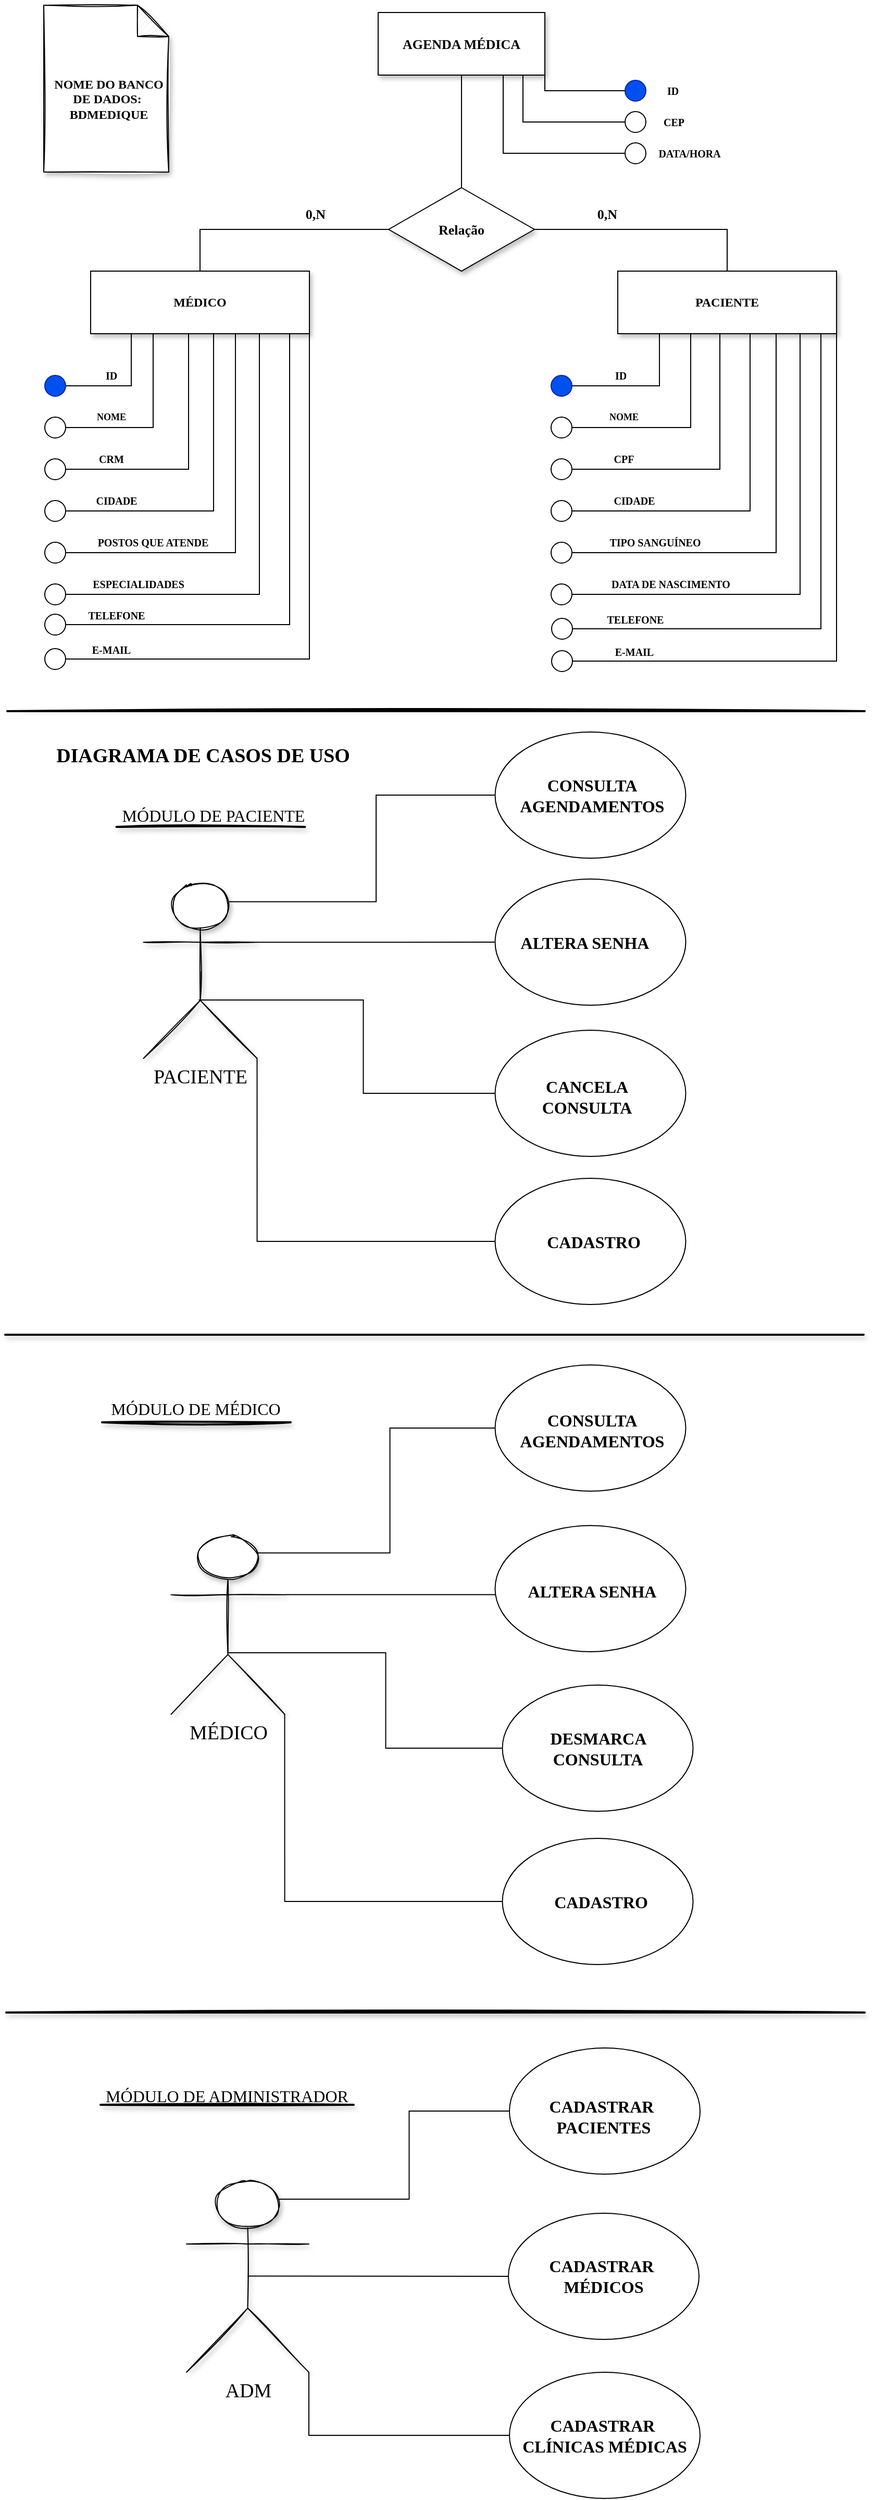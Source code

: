 <mxfile version="14.5.4" type="device"><diagram id="lkaol00K9jG9woolcdZg" name="DER_MER_TCC"><mxGraphModel dx="868" dy="482" grid="0" gridSize="10" guides="1" tooltips="1" connect="1" arrows="1" fold="1" page="0" pageScale="1" pageWidth="827" pageHeight="1169" background="#ffffff" math="0" shadow="0"><root><mxCell id="0"/><mxCell id="1" parent="0"/><mxCell id="GI-VwqFvcO8fEsnLdBqq-41" style="edgeStyle=orthogonalEdgeStyle;rounded=0;orthogonalLoop=1;jettySize=auto;html=1;exitX=0.25;exitY=1;exitDx=0;exitDy=0;entryX=1;entryY=0.5;entryDx=0;entryDy=0;fontFamily=Comic Sans MS;fontSize=10;endArrow=none;endFill=0;" parent="1" source="GI-VwqFvcO8fEsnLdBqq-1" target="GI-VwqFvcO8fEsnLdBqq-5" edge="1"><mxGeometry relative="1" as="geometry"><Array as="points"><mxPoint x="123" y="325"/><mxPoint x="123" y="375"/></Array></mxGeometry></mxCell><mxCell id="GI-VwqFvcO8fEsnLdBqq-42" style="edgeStyle=orthogonalEdgeStyle;rounded=0;orthogonalLoop=1;jettySize=auto;html=1;exitX=0.5;exitY=1;exitDx=0;exitDy=0;entryX=1;entryY=0.5;entryDx=0;entryDy=0;fontFamily=Comic Sans MS;fontSize=10;endArrow=none;endFill=0;" parent="1" source="GI-VwqFvcO8fEsnLdBqq-1" target="GI-VwqFvcO8fEsnLdBqq-12" edge="1"><mxGeometry relative="1" as="geometry"><Array as="points"><mxPoint x="144" y="325"/><mxPoint x="144" y="415"/></Array></mxGeometry></mxCell><mxCell id="GI-VwqFvcO8fEsnLdBqq-43" style="edgeStyle=orthogonalEdgeStyle;rounded=0;orthogonalLoop=1;jettySize=auto;html=1;exitX=0.75;exitY=1;exitDx=0;exitDy=0;entryX=1;entryY=0.5;entryDx=0;entryDy=0;fontFamily=Comic Sans MS;fontSize=10;endArrow=none;endFill=0;" parent="1" source="GI-VwqFvcO8fEsnLdBqq-1" target="GI-VwqFvcO8fEsnLdBqq-4" edge="1"><mxGeometry relative="1" as="geometry"><Array as="points"><mxPoint x="178" y="325"/><mxPoint x="178" y="455"/></Array></mxGeometry></mxCell><mxCell id="GI-VwqFvcO8fEsnLdBqq-44" style="edgeStyle=orthogonalEdgeStyle;rounded=0;orthogonalLoop=1;jettySize=auto;html=1;exitX=1;exitY=1;exitDx=0;exitDy=0;entryX=1;entryY=0.5;entryDx=0;entryDy=0;fontFamily=Comic Sans MS;fontSize=10;endArrow=none;endFill=0;" parent="1" source="GI-VwqFvcO8fEsnLdBqq-1" target="GI-VwqFvcO8fEsnLdBqq-6" edge="1"><mxGeometry relative="1" as="geometry"><Array as="points"><mxPoint x="202" y="325"/><mxPoint x="202" y="495"/></Array></mxGeometry></mxCell><mxCell id="GI-VwqFvcO8fEsnLdBqq-45" style="edgeStyle=orthogonalEdgeStyle;rounded=0;orthogonalLoop=1;jettySize=auto;html=1;exitX=1;exitY=0.75;exitDx=0;exitDy=0;entryX=1;entryY=0.5;entryDx=0;entryDy=0;fontFamily=Comic Sans MS;fontSize=10;endArrow=none;endFill=0;" parent="1" source="GI-VwqFvcO8fEsnLdBqq-1" target="GI-VwqFvcO8fEsnLdBqq-7" edge="1"><mxGeometry relative="1" as="geometry"><Array as="points"><mxPoint x="223" y="310"/><mxPoint x="223" y="535"/></Array></mxGeometry></mxCell><mxCell id="GI-VwqFvcO8fEsnLdBqq-46" style="edgeStyle=orthogonalEdgeStyle;rounded=0;orthogonalLoop=1;jettySize=auto;html=1;exitX=1;exitY=0.5;exitDx=0;exitDy=0;entryX=1;entryY=0.5;entryDx=0;entryDy=0;fontFamily=Comic Sans MS;fontSize=10;endArrow=none;endFill=0;" parent="1" source="GI-VwqFvcO8fEsnLdBqq-1" target="GI-VwqFvcO8fEsnLdBqq-13" edge="1"><mxGeometry relative="1" as="geometry"><Array as="points"><mxPoint x="246" y="295"/><mxPoint x="246" y="575"/></Array></mxGeometry></mxCell><mxCell id="PmVJATyrPsTC92Nk2U-7-21" style="edgeStyle=orthogonalEdgeStyle;rounded=0;orthogonalLoop=1;jettySize=auto;html=1;exitX=1;exitY=1;exitDx=0;exitDy=0;entryX=1;entryY=0.5;entryDx=0;entryDy=0;startArrow=none;startFill=0;endArrow=none;endFill=0;" edge="1" parent="1" source="GI-VwqFvcO8fEsnLdBqq-1" target="PmVJATyrPsTC92Nk2U-7-18"><mxGeometry relative="1" as="geometry"><Array as="points"><mxPoint x="275" y="325"/><mxPoint x="275" y="604"/></Array></mxGeometry></mxCell><mxCell id="PmVJATyrPsTC92Nk2U-7-22" style="edgeStyle=orthogonalEdgeStyle;rounded=0;orthogonalLoop=1;jettySize=auto;html=1;exitX=1;exitY=1;exitDx=0;exitDy=0;entryX=1;entryY=0.5;entryDx=0;entryDy=0;startArrow=none;startFill=0;endArrow=none;endFill=0;" edge="1" parent="1" source="GI-VwqFvcO8fEsnLdBqq-1" target="PmVJATyrPsTC92Nk2U-7-19"><mxGeometry relative="1" as="geometry"/></mxCell><mxCell id="GI-VwqFvcO8fEsnLdBqq-1" value="" style="rounded=0;whiteSpace=wrap;html=1;glass=0;shadow=1;sketch=0;" parent="1" vertex="1"><mxGeometry x="84" y="265" width="210" height="60" as="geometry"/></mxCell><mxCell id="GI-VwqFvcO8fEsnLdBqq-2" value="MÉDICO" style="text;html=1;strokeColor=none;fillColor=none;align=center;verticalAlign=middle;whiteSpace=wrap;rounded=0;fontStyle=1;fontFamily=Comic Sans MS;" parent="1" vertex="1"><mxGeometry x="159" y="285" width="60" height="20" as="geometry"/></mxCell><mxCell id="GI-VwqFvcO8fEsnLdBqq-4" value="" style="ellipse;whiteSpace=wrap;html=1;aspect=fixed;fontFamily=Comic Sans MS;" parent="1" vertex="1"><mxGeometry x="40" y="445" width="20" height="20" as="geometry"/></mxCell><mxCell id="GI-VwqFvcO8fEsnLdBqq-5" value="" style="ellipse;whiteSpace=wrap;html=1;aspect=fixed;fontFamily=Comic Sans MS;fillColor=#0050ef;strokeColor=#001DBC;fontColor=#ffffff;" parent="1" vertex="1"><mxGeometry x="40" y="365" width="20" height="20" as="geometry"/></mxCell><mxCell id="GI-VwqFvcO8fEsnLdBqq-6" value="" style="ellipse;whiteSpace=wrap;html=1;aspect=fixed;fontFamily=Comic Sans MS;" parent="1" vertex="1"><mxGeometry x="40" y="485" width="20" height="20" as="geometry"/></mxCell><mxCell id="GI-VwqFvcO8fEsnLdBqq-7" value="" style="ellipse;whiteSpace=wrap;html=1;aspect=fixed;fontFamily=Comic Sans MS;" parent="1" vertex="1"><mxGeometry x="40" y="525" width="20" height="20" as="geometry"/></mxCell><mxCell id="GI-VwqFvcO8fEsnLdBqq-8" value="" style="ellipse;whiteSpace=wrap;html=1;aspect=fixed;fontFamily=Comic Sans MS;" parent="1" vertex="1"><mxGeometry x="526" y="405" width="20" height="20" as="geometry"/></mxCell><mxCell id="GI-VwqFvcO8fEsnLdBqq-9" value="" style="ellipse;whiteSpace=wrap;html=1;aspect=fixed;fontFamily=Comic Sans MS;" parent="1" vertex="1"><mxGeometry x="526" y="445" width="20" height="20" as="geometry"/></mxCell><mxCell id="GI-VwqFvcO8fEsnLdBqq-10" value="" style="ellipse;whiteSpace=wrap;html=1;aspect=fixed;fontFamily=Comic Sans MS;" parent="1" vertex="1"><mxGeometry x="526" y="485" width="20" height="20" as="geometry"/></mxCell><mxCell id="GI-VwqFvcO8fEsnLdBqq-11" value="" style="ellipse;whiteSpace=wrap;html=1;aspect=fixed;fontFamily=Comic Sans MS;" parent="1" vertex="1"><mxGeometry x="526" y="525" width="20" height="20" as="geometry"/></mxCell><mxCell id="GI-VwqFvcO8fEsnLdBqq-12" value="" style="ellipse;whiteSpace=wrap;html=1;aspect=fixed;fontFamily=Comic Sans MS;" parent="1" vertex="1"><mxGeometry x="40" y="405" width="20" height="20" as="geometry"/></mxCell><mxCell id="GI-VwqFvcO8fEsnLdBqq-13" value="" style="ellipse;whiteSpace=wrap;html=1;aspect=fixed;fontFamily=Comic Sans MS;" parent="1" vertex="1"><mxGeometry x="40" y="565" width="20" height="20" as="geometry"/></mxCell><mxCell id="GI-VwqFvcO8fEsnLdBqq-14" value="" style="ellipse;whiteSpace=wrap;html=1;aspect=fixed;fontFamily=Comic Sans MS;fillColor=#0050ef;strokeColor=#001DBC;fontColor=#ffffff;" parent="1" vertex="1"><mxGeometry x="526" y="365" width="20" height="20" as="geometry"/></mxCell><mxCell id="GI-VwqFvcO8fEsnLdBqq-16" value="ID" style="text;html=1;strokeColor=none;fillColor=none;align=center;verticalAlign=middle;whiteSpace=wrap;rounded=0;fontFamily=Comic Sans MS;fontStyle=1;fontSize=10;" parent="1" vertex="1"><mxGeometry x="84" y="355" width="40" height="20" as="geometry"/></mxCell><mxCell id="GI-VwqFvcO8fEsnLdBqq-17" value="NOME" style="text;html=1;strokeColor=none;fillColor=none;align=center;verticalAlign=middle;whiteSpace=wrap;rounded=0;fontFamily=Comic Sans MS;fontStyle=1;fontSize=9;" parent="1" vertex="1"><mxGeometry x="84" y="395" width="40" height="20" as="geometry"/></mxCell><mxCell id="GI-VwqFvcO8fEsnLdBqq-35" style="edgeStyle=orthogonalEdgeStyle;rounded=0;orthogonalLoop=1;jettySize=auto;html=1;exitX=0.25;exitY=1;exitDx=0;exitDy=0;entryX=1;entryY=0.5;entryDx=0;entryDy=0;fontFamily=Comic Sans MS;fontSize=10;endArrow=none;endFill=0;" parent="1" source="GI-VwqFvcO8fEsnLdBqq-19" target="GI-VwqFvcO8fEsnLdBqq-14" edge="1"><mxGeometry relative="1" as="geometry"><Array as="points"><mxPoint x="630" y="325"/><mxPoint x="630" y="375"/></Array></mxGeometry></mxCell><mxCell id="GI-VwqFvcO8fEsnLdBqq-36" style="edgeStyle=orthogonalEdgeStyle;rounded=0;orthogonalLoop=1;jettySize=auto;html=1;exitX=0.5;exitY=1;exitDx=0;exitDy=0;entryX=1;entryY=0.5;entryDx=0;entryDy=0;fontFamily=Comic Sans MS;fontSize=10;endArrow=none;endFill=0;" parent="1" source="GI-VwqFvcO8fEsnLdBqq-19" target="GI-VwqFvcO8fEsnLdBqq-8" edge="1"><mxGeometry relative="1" as="geometry"><Array as="points"><mxPoint x="660" y="325"/><mxPoint x="660" y="415"/></Array></mxGeometry></mxCell><mxCell id="GI-VwqFvcO8fEsnLdBqq-37" style="edgeStyle=orthogonalEdgeStyle;rounded=0;orthogonalLoop=1;jettySize=auto;html=1;exitX=0.75;exitY=1;exitDx=0;exitDy=0;entryX=1;entryY=0.5;entryDx=0;entryDy=0;fontFamily=Comic Sans MS;fontSize=10;endArrow=none;endFill=0;" parent="1" source="GI-VwqFvcO8fEsnLdBqq-19" target="GI-VwqFvcO8fEsnLdBqq-9" edge="1"><mxGeometry relative="1" as="geometry"><Array as="points"><mxPoint x="688" y="325"/><mxPoint x="688" y="455"/></Array></mxGeometry></mxCell><mxCell id="GI-VwqFvcO8fEsnLdBqq-38" style="edgeStyle=orthogonalEdgeStyle;rounded=0;orthogonalLoop=1;jettySize=auto;html=1;exitX=1;exitY=1;exitDx=0;exitDy=0;entryX=1;entryY=0.5;entryDx=0;entryDy=0;fontFamily=Comic Sans MS;fontSize=10;endArrow=none;endFill=0;" parent="1" source="GI-VwqFvcO8fEsnLdBqq-19" target="GI-VwqFvcO8fEsnLdBqq-10" edge="1"><mxGeometry relative="1" as="geometry"><Array as="points"><mxPoint x="717" y="325"/><mxPoint x="717" y="495"/></Array></mxGeometry></mxCell><mxCell id="GI-VwqFvcO8fEsnLdBqq-39" style="edgeStyle=orthogonalEdgeStyle;rounded=0;orthogonalLoop=1;jettySize=auto;html=1;exitX=1;exitY=0.75;exitDx=0;exitDy=0;entryX=1;entryY=0.5;entryDx=0;entryDy=0;fontFamily=Comic Sans MS;fontSize=10;endArrow=none;endFill=0;" parent="1" source="GI-VwqFvcO8fEsnLdBqq-19" target="GI-VwqFvcO8fEsnLdBqq-11" edge="1"><mxGeometry relative="1" as="geometry"><Array as="points"><mxPoint x="742" y="310"/><mxPoint x="742" y="535"/></Array></mxGeometry></mxCell><mxCell id="GI-VwqFvcO8fEsnLdBqq-40" style="edgeStyle=orthogonalEdgeStyle;rounded=0;orthogonalLoop=1;jettySize=auto;html=1;exitX=1;exitY=0.25;exitDx=0;exitDy=0;entryX=1;entryY=0.5;entryDx=0;entryDy=0;fontFamily=Comic Sans MS;fontSize=10;endArrow=none;endFill=0;" parent="1" source="GI-VwqFvcO8fEsnLdBqq-19" target="GI-VwqFvcO8fEsnLdBqq-33" edge="1"><mxGeometry relative="1" as="geometry"><Array as="points"><mxPoint x="800" y="315"/><mxPoint x="765" y="315"/><mxPoint x="765" y="575"/></Array></mxGeometry></mxCell><mxCell id="PmVJATyrPsTC92Nk2U-7-35" style="edgeStyle=orthogonalEdgeStyle;rounded=0;orthogonalLoop=1;jettySize=auto;html=1;exitX=1;exitY=1;exitDx=0;exitDy=0;entryX=1;entryY=0.5;entryDx=0;entryDy=0;startArrow=none;startFill=0;endArrow=none;endFill=0;" edge="1" parent="1" source="GI-VwqFvcO8fEsnLdBqq-19" target="PmVJATyrPsTC92Nk2U-7-33"><mxGeometry relative="1" as="geometry"><Array as="points"><mxPoint x="785" y="325"/><mxPoint x="785" y="608"/></Array></mxGeometry></mxCell><mxCell id="PmVJATyrPsTC92Nk2U-7-36" style="edgeStyle=orthogonalEdgeStyle;rounded=0;orthogonalLoop=1;jettySize=auto;html=1;exitX=1;exitY=0.75;exitDx=0;exitDy=0;entryX=1;entryY=0.5;entryDx=0;entryDy=0;startArrow=none;startFill=0;endArrow=none;endFill=0;" edge="1" parent="1" source="GI-VwqFvcO8fEsnLdBqq-19" target="PmVJATyrPsTC92Nk2U-7-34"><mxGeometry relative="1" as="geometry"><Array as="points"><mxPoint x="800" y="639"/></Array></mxGeometry></mxCell><mxCell id="GI-VwqFvcO8fEsnLdBqq-19" value="" style="rounded=0;whiteSpace=wrap;html=1;shadow=1;" parent="1" vertex="1"><mxGeometry x="590" y="265" width="210" height="60" as="geometry"/></mxCell><mxCell id="GI-VwqFvcO8fEsnLdBqq-20" value="PACIENTE" style="text;html=1;strokeColor=none;fillColor=none;align=center;verticalAlign=middle;whiteSpace=wrap;rounded=0;fontStyle=1;fontFamily=Comic Sans MS;" parent="1" vertex="1"><mxGeometry x="665" y="285" width="60" height="20" as="geometry"/></mxCell><mxCell id="GI-VwqFvcO8fEsnLdBqq-21" value="CRM" style="text;html=1;strokeColor=none;fillColor=none;align=center;verticalAlign=middle;whiteSpace=wrap;rounded=0;fontFamily=Comic Sans MS;fontSize=10;fontStyle=1" parent="1" vertex="1"><mxGeometry x="89" y="435" width="30" height="20" as="geometry"/></mxCell><mxCell id="GI-VwqFvcO8fEsnLdBqq-23" value="CIDADE" style="text;html=1;strokeColor=none;fillColor=none;align=center;verticalAlign=middle;whiteSpace=wrap;rounded=0;fontFamily=Comic Sans MS;fontSize=10;fontStyle=1" parent="1" vertex="1"><mxGeometry x="89" y="475" width="40" height="20" as="geometry"/></mxCell><mxCell id="GI-VwqFvcO8fEsnLdBqq-24" value="POSTOS QUE ATENDE" style="text;html=1;strokeColor=none;fillColor=none;align=center;verticalAlign=middle;whiteSpace=wrap;rounded=0;fontFamily=Comic Sans MS;fontSize=10;fontStyle=1" parent="1" vertex="1"><mxGeometry x="84" y="515" width="120" height="20" as="geometry"/></mxCell><mxCell id="GI-VwqFvcO8fEsnLdBqq-26" value="ESPECIALIDADES" style="text;html=1;strokeColor=none;fillColor=none;align=center;verticalAlign=middle;whiteSpace=wrap;rounded=0;fontFamily=Comic Sans MS;fontSize=10;fontStyle=1" parent="1" vertex="1"><mxGeometry x="110" y="555" width="40" height="20" as="geometry"/></mxCell><mxCell id="GI-VwqFvcO8fEsnLdBqq-28" value="ID" style="text;html=1;strokeColor=none;fillColor=none;align=center;verticalAlign=middle;whiteSpace=wrap;rounded=0;fontFamily=Comic Sans MS;fontSize=10;fontStyle=1" parent="1" vertex="1"><mxGeometry x="576" y="360" width="34" height="10" as="geometry"/></mxCell><mxCell id="GI-VwqFvcO8fEsnLdBqq-29" value="NOME" style="text;html=1;strokeColor=none;fillColor=none;align=center;verticalAlign=middle;whiteSpace=wrap;rounded=0;fontFamily=Comic Sans MS;fontStyle=1;fontSize=9;" parent="1" vertex="1"><mxGeometry x="576" y="395" width="40" height="20" as="geometry"/></mxCell><mxCell id="GI-VwqFvcO8fEsnLdBqq-30" value="CPF" style="text;html=1;strokeColor=none;fillColor=none;align=center;verticalAlign=middle;whiteSpace=wrap;rounded=0;fontFamily=Comic Sans MS;fontSize=10;fontStyle=1" parent="1" vertex="1"><mxGeometry x="576" y="435" width="40" height="20" as="geometry"/></mxCell><mxCell id="GI-VwqFvcO8fEsnLdBqq-31" value="CIDADE" style="text;html=1;strokeColor=none;fillColor=none;align=center;verticalAlign=middle;whiteSpace=wrap;rounded=0;fontFamily=Comic Sans MS;fontSize=10;fontStyle=1" parent="1" vertex="1"><mxGeometry x="586" y="475" width="40" height="20" as="geometry"/></mxCell><mxCell id="GI-VwqFvcO8fEsnLdBqq-32" value="TIPO SANGUÍNEO" style="text;html=1;strokeColor=none;fillColor=none;align=center;verticalAlign=middle;whiteSpace=wrap;rounded=0;fontFamily=Comic Sans MS;fontSize=10;fontStyle=1" parent="1" vertex="1"><mxGeometry x="576" y="515" width="100" height="20" as="geometry"/></mxCell><mxCell id="GI-VwqFvcO8fEsnLdBqq-33" value="" style="ellipse;whiteSpace=wrap;html=1;aspect=fixed;fontFamily=Comic Sans MS;" parent="1" vertex="1"><mxGeometry x="526" y="565" width="20" height="20" as="geometry"/></mxCell><mxCell id="GI-VwqFvcO8fEsnLdBqq-34" value="DATA DE NASCIMENTO" style="text;html=1;strokeColor=none;fillColor=none;align=center;verticalAlign=middle;whiteSpace=wrap;rounded=0;fontFamily=Comic Sans MS;fontSize=10;fontStyle=1" parent="1" vertex="1"><mxGeometry x="576" y="555" width="130" height="20" as="geometry"/></mxCell><mxCell id="GI-VwqFvcO8fEsnLdBqq-49" style="edgeStyle=orthogonalEdgeStyle;rounded=0;orthogonalLoop=1;jettySize=auto;html=1;exitX=1;exitY=0.5;exitDx=0;exitDy=0;entryX=0.5;entryY=0;entryDx=0;entryDy=0;fontFamily=Comic Sans MS;fontSize=10;endArrow=none;endFill=0;" parent="1" source="GI-VwqFvcO8fEsnLdBqq-48" target="GI-VwqFvcO8fEsnLdBqq-19" edge="1"><mxGeometry relative="1" as="geometry"/></mxCell><mxCell id="PmVJATyrPsTC92Nk2U-7-2" style="edgeStyle=orthogonalEdgeStyle;rounded=0;orthogonalLoop=1;jettySize=auto;html=1;exitX=0;exitY=0.5;exitDx=0;exitDy=0;entryX=0.5;entryY=0;entryDx=0;entryDy=0;startArrow=none;startFill=0;endArrow=none;endFill=0;" edge="1" parent="1" source="GI-VwqFvcO8fEsnLdBqq-48" target="GI-VwqFvcO8fEsnLdBqq-1"><mxGeometry relative="1" as="geometry"/></mxCell><mxCell id="GI-VwqFvcO8fEsnLdBqq-48" value="" style="rhombus;whiteSpace=wrap;html=1;fontFamily=Comic Sans MS;fontSize=10;shadow=1;" parent="1" vertex="1"><mxGeometry x="370" y="185" width="140" height="80" as="geometry"/></mxCell><mxCell id="GI-VwqFvcO8fEsnLdBqq-56" value="Relação" style="text;html=1;strokeColor=none;fillColor=none;align=center;verticalAlign=middle;whiteSpace=wrap;rounded=0;fontFamily=Comic Sans MS;fontSize=13;fontStyle=1" parent="1" vertex="1"><mxGeometry x="420" y="215" width="40" height="20" as="geometry"/></mxCell><mxCell id="GI-VwqFvcO8fEsnLdBqq-58" value="0,N" style="text;html=1;strokeColor=none;fillColor=none;align=center;verticalAlign=middle;whiteSpace=wrap;rounded=0;fontFamily=Comic Sans MS;fontSize=13;fontStyle=1" parent="1" vertex="1"><mxGeometry x="560" y="200" width="40" height="20" as="geometry"/></mxCell><mxCell id="GI-VwqFvcO8fEsnLdBqq-59" value="0,N" style="text;html=1;strokeColor=none;fillColor=none;align=center;verticalAlign=middle;whiteSpace=wrap;rounded=0;fontFamily=Comic Sans MS;fontSize=13;fontStyle=1" parent="1" vertex="1"><mxGeometry x="280" y="200" width="40" height="20" as="geometry"/></mxCell><mxCell id="GI-VwqFvcO8fEsnLdBqq-64" style="edgeStyle=orthogonalEdgeStyle;rounded=0;orthogonalLoop=1;jettySize=auto;html=1;exitX=0.5;exitY=1;exitDx=0;exitDy=0;entryX=0.5;entryY=0;entryDx=0;entryDy=0;fontFamily=Comic Sans MS;fontSize=13;endArrow=none;endFill=0;" parent="1" source="GI-VwqFvcO8fEsnLdBqq-61" target="GI-VwqFvcO8fEsnLdBqq-48" edge="1"><mxGeometry relative="1" as="geometry"/></mxCell><mxCell id="PmVJATyrPsTC92Nk2U-7-27" style="edgeStyle=orthogonalEdgeStyle;rounded=0;orthogonalLoop=1;jettySize=auto;html=1;exitX=1;exitY=0.75;exitDx=0;exitDy=0;entryX=0;entryY=0.5;entryDx=0;entryDy=0;startArrow=none;startFill=0;endArrow=none;endFill=0;" edge="1" parent="1" source="GI-VwqFvcO8fEsnLdBqq-61" target="PmVJATyrPsTC92Nk2U-7-3"><mxGeometry relative="1" as="geometry"><Array as="points"><mxPoint x="520" y="92"/></Array></mxGeometry></mxCell><mxCell id="PmVJATyrPsTC92Nk2U-7-28" style="edgeStyle=orthogonalEdgeStyle;rounded=0;orthogonalLoop=1;jettySize=auto;html=1;exitX=1;exitY=1;exitDx=0;exitDy=0;entryX=0;entryY=0.5;entryDx=0;entryDy=0;startArrow=none;startFill=0;endArrow=none;endFill=0;" edge="1" parent="1" source="GI-VwqFvcO8fEsnLdBqq-61" target="PmVJATyrPsTC92Nk2U-7-4"><mxGeometry relative="1" as="geometry"><Array as="points"><mxPoint x="499" y="77"/><mxPoint x="499" y="122"/></Array></mxGeometry></mxCell><mxCell id="PmVJATyrPsTC92Nk2U-7-29" style="edgeStyle=orthogonalEdgeStyle;rounded=0;orthogonalLoop=1;jettySize=auto;html=1;exitX=0.75;exitY=1;exitDx=0;exitDy=0;entryX=0;entryY=0.5;entryDx=0;entryDy=0;startArrow=none;startFill=0;endArrow=none;endFill=0;" edge="1" parent="1" source="GI-VwqFvcO8fEsnLdBqq-61" target="PmVJATyrPsTC92Nk2U-7-25"><mxGeometry relative="1" as="geometry"/></mxCell><mxCell id="GI-VwqFvcO8fEsnLdBqq-61" value="" style="rounded=0;whiteSpace=wrap;html=1;fontFamily=Comic Sans MS;fontSize=13;shadow=1;" parent="1" vertex="1"><mxGeometry x="360" y="17" width="160" height="60" as="geometry"/></mxCell><mxCell id="GI-VwqFvcO8fEsnLdBqq-62" value="AGENDA MÉDICA" style="text;html=1;strokeColor=none;fillColor=none;align=center;verticalAlign=middle;whiteSpace=wrap;rounded=0;fontFamily=Comic Sans MS;fontSize=13;fontStyle=1" parent="1" vertex="1"><mxGeometry x="375" y="37" width="130" height="20" as="geometry"/></mxCell><mxCell id="GI-VwqFvcO8fEsnLdBqq-67" value="" style="shape=note;whiteSpace=wrap;html=1;backgroundOutline=1;darkOpacity=0.05;fontFamily=Comic Sans MS;fontSize=13;shadow=1;sketch=1;" parent="1" vertex="1"><mxGeometry x="39" y="10" width="120" height="160" as="geometry"/></mxCell><mxCell id="GI-VwqFvcO8fEsnLdBqq-69" value="NOME DO BANCO DE DADOS:&amp;nbsp; BDMEDIQUE" style="text;html=1;strokeColor=none;fillColor=none;align=center;verticalAlign=middle;whiteSpace=wrap;rounded=0;fontFamily=Comic Sans MS;fontSize=12;fontStyle=1" parent="1" vertex="1"><mxGeometry x="44" y="90" width="115" height="20" as="geometry"/></mxCell><mxCell id="gWM2NBzwAf4EICVmjngJ-1" value="" style="line;strokeWidth=2;html=1;sketch=1;" parent="1" vertex="1"><mxGeometry x="4" y="682" width="823" height="10" as="geometry"/></mxCell><mxCell id="gWM2NBzwAf4EICVmjngJ-2" value="DIAGRAMA DE CASOS DE USO" style="text;html=1;strokeColor=none;fillColor=none;align=center;verticalAlign=middle;whiteSpace=wrap;rounded=0;sketch=1;fontStyle=1;fontSize=19;fontFamily=Georgia;" parent="1" vertex="1"><mxGeometry x="30.5" y="720" width="322" height="20" as="geometry"/></mxCell><mxCell id="PmVJATyrPsTC92Nk2U-7-58" style="edgeStyle=orthogonalEdgeStyle;rounded=0;orthogonalLoop=1;jettySize=auto;html=1;exitX=0.75;exitY=0.1;exitDx=0;exitDy=0;exitPerimeter=0;entryX=0;entryY=0.5;entryDx=0;entryDy=0;startArrow=none;startFill=0;endArrow=none;endFill=0;" edge="1" parent="1" source="gWM2NBzwAf4EICVmjngJ-3" target="PmVJATyrPsTC92Nk2U-7-56"><mxGeometry relative="1" as="geometry"/></mxCell><mxCell id="PmVJATyrPsTC92Nk2U-7-61" style="edgeStyle=orthogonalEdgeStyle;rounded=0;orthogonalLoop=1;jettySize=auto;html=1;exitX=1;exitY=0.333;exitDx=0;exitDy=0;exitPerimeter=0;entryX=0;entryY=0.5;entryDx=0;entryDy=0;startArrow=none;startFill=0;endArrow=none;endFill=0;" edge="1" parent="1" source="gWM2NBzwAf4EICVmjngJ-3" target="PmVJATyrPsTC92Nk2U-7-59"><mxGeometry relative="1" as="geometry"/></mxCell><mxCell id="PmVJATyrPsTC92Nk2U-7-66" style="edgeStyle=orthogonalEdgeStyle;rounded=0;orthogonalLoop=1;jettySize=auto;html=1;exitX=0.5;exitY=0.5;exitDx=0;exitDy=0;exitPerimeter=0;entryX=0;entryY=0.5;entryDx=0;entryDy=0;startArrow=none;startFill=0;endArrow=none;endFill=0;" edge="1" parent="1" source="gWM2NBzwAf4EICVmjngJ-3" target="PmVJATyrPsTC92Nk2U-7-62"><mxGeometry relative="1" as="geometry"><Array as="points"><mxPoint x="187.75" y="964"/><mxPoint x="345.75" y="964"/><mxPoint x="345.75" y="1091"/></Array></mxGeometry></mxCell><mxCell id="PmVJATyrPsTC92Nk2U-7-70" style="edgeStyle=orthogonalEdgeStyle;rounded=0;orthogonalLoop=1;jettySize=auto;html=1;exitX=1;exitY=1;exitDx=0;exitDy=0;exitPerimeter=0;entryX=0;entryY=0.5;entryDx=0;entryDy=0;startArrow=none;startFill=0;endArrow=none;endFill=0;" edge="1" parent="1" source="gWM2NBzwAf4EICVmjngJ-3" target="PmVJATyrPsTC92Nk2U-7-68"><mxGeometry relative="1" as="geometry"/></mxCell><mxCell id="gWM2NBzwAf4EICVmjngJ-3" value="PACIENTE" style="shape=umlActor;verticalLabelPosition=bottom;verticalAlign=top;html=1;sketch=1;fontFamily=Georgia;fontSize=19;shadow=1;" parent="1" vertex="1"><mxGeometry x="134.75" y="853" width="109" height="167" as="geometry"/></mxCell><mxCell id="gWM2NBzwAf4EICVmjngJ-5" value="MÓDULO DE PACIENTE" style="text;html=1;strokeColor=none;fillColor=none;align=center;verticalAlign=middle;whiteSpace=wrap;rounded=0;shadow=1;sketch=1;fontFamily=Georgia;fontSize=16;" parent="1" vertex="1"><mxGeometry x="90.75" y="777" width="222" height="20" as="geometry"/></mxCell><mxCell id="gWM2NBzwAf4EICVmjngJ-6" value="" style="line;strokeWidth=2;html=1;shadow=1;sketch=1;fontFamily=Georgia;fontSize=16;" parent="1" vertex="1"><mxGeometry x="108.75" y="793" width="181" height="10" as="geometry"/></mxCell><mxCell id="PmVJATyrPsTC92Nk2U-7-50" style="edgeStyle=orthogonalEdgeStyle;rounded=0;orthogonalLoop=1;jettySize=auto;html=1;exitX=0.5;exitY=0.5;exitDx=0;exitDy=0;exitPerimeter=0;entryX=0;entryY=0.5;entryDx=0;entryDy=0;startArrow=none;startFill=0;endArrow=none;endFill=0;" edge="1" parent="1" source="gWM2NBzwAf4EICVmjngJ-14" target="PmVJATyrPsTC92Nk2U-7-44"><mxGeometry relative="1" as="geometry"><Array as="points"><mxPoint x="216.25" y="1590"/><mxPoint x="367.25" y="1590"/><mxPoint x="367.25" y="1682"/></Array></mxGeometry></mxCell><mxCell id="PmVJATyrPsTC92Nk2U-7-51" style="edgeStyle=orthogonalEdgeStyle;rounded=0;orthogonalLoop=1;jettySize=auto;html=1;exitX=1;exitY=0.333;exitDx=0;exitDy=0;exitPerimeter=0;startArrow=none;startFill=0;endArrow=none;endFill=0;" edge="1" parent="1" source="gWM2NBzwAf4EICVmjngJ-14" target="PmVJATyrPsTC92Nk2U-7-42"><mxGeometry relative="1" as="geometry"><Array as="points"><mxPoint x="398.25" y="1534"/><mxPoint x="398.25" y="1534"/></Array></mxGeometry></mxCell><mxCell id="PmVJATyrPsTC92Nk2U-7-53" style="edgeStyle=orthogonalEdgeStyle;rounded=0;orthogonalLoop=1;jettySize=auto;html=1;exitX=1;exitY=1;exitDx=0;exitDy=0;exitPerimeter=0;entryX=0;entryY=0.5;entryDx=0;entryDy=0;startArrow=none;startFill=0;endArrow=none;endFill=0;" edge="1" parent="1" source="gWM2NBzwAf4EICVmjngJ-14" target="PmVJATyrPsTC92Nk2U-7-52"><mxGeometry relative="1" as="geometry"/></mxCell><mxCell id="PmVJATyrPsTC92Nk2U-7-71" style="edgeStyle=orthogonalEdgeStyle;rounded=0;orthogonalLoop=1;jettySize=auto;html=1;exitX=0.75;exitY=0.1;exitDx=0;exitDy=0;exitPerimeter=0;entryX=0;entryY=0.5;entryDx=0;entryDy=0;startArrow=none;startFill=0;endArrow=none;endFill=0;" edge="1" parent="1" source="gWM2NBzwAf4EICVmjngJ-14" target="PmVJATyrPsTC92Nk2U-7-39"><mxGeometry relative="1" as="geometry"/></mxCell><mxCell id="gWM2NBzwAf4EICVmjngJ-14" value="MÉDICO" style="shape=umlActor;verticalLabelPosition=bottom;verticalAlign=top;html=1;sketch=1;fontFamily=Georgia;fontSize=19;shadow=1;" parent="1" vertex="1"><mxGeometry x="161.25" y="1477" width="109" height="172" as="geometry"/></mxCell><mxCell id="gWM2NBzwAf4EICVmjngJ-16" value="MÓDULO DE MÉDICO" style="text;html=1;strokeColor=none;fillColor=none;align=center;verticalAlign=middle;whiteSpace=wrap;rounded=0;shadow=1;sketch=1;fontFamily=Georgia;fontSize=16;" parent="1" vertex="1"><mxGeometry x="74" y="1346" width="222" height="20" as="geometry"/></mxCell><mxCell id="gWM2NBzwAf4EICVmjngJ-17" value="" style="line;strokeWidth=2;html=1;shadow=1;sketch=1;fontFamily=Georgia;fontSize=16;" parent="1" vertex="1"><mxGeometry x="95" y="1364" width="181" height="10" as="geometry"/></mxCell><mxCell id="PmVJATyrPsTC92Nk2U-7-13" style="edgeStyle=orthogonalEdgeStyle;rounded=0;orthogonalLoop=1;jettySize=auto;html=1;exitX=0.5;exitY=0.5;exitDx=0;exitDy=0;exitPerimeter=0;entryX=0;entryY=0.5;entryDx=0;entryDy=0;startArrow=none;startFill=0;endArrow=none;endFill=0;" edge="1" parent="1" source="gWM2NBzwAf4EICVmjngJ-32" target="PmVJATyrPsTC92Nk2U-7-11"><mxGeometry relative="1" as="geometry"><Array as="points"><mxPoint x="242" y="2188"/></Array></mxGeometry></mxCell><mxCell id="PmVJATyrPsTC92Nk2U-7-73" style="edgeStyle=orthogonalEdgeStyle;rounded=0;orthogonalLoop=1;jettySize=auto;html=1;exitX=0.75;exitY=0.1;exitDx=0;exitDy=0;exitPerimeter=0;entryX=0;entryY=0.5;entryDx=0;entryDy=0;startArrow=none;startFill=0;endArrow=none;endFill=0;" edge="1" parent="1" source="gWM2NBzwAf4EICVmjngJ-32" target="PmVJATyrPsTC92Nk2U-7-7"><mxGeometry relative="1" as="geometry"/></mxCell><mxCell id="PmVJATyrPsTC92Nk2U-7-74" style="edgeStyle=orthogonalEdgeStyle;rounded=0;orthogonalLoop=1;jettySize=auto;html=1;exitX=1;exitY=1;exitDx=0;exitDy=0;exitPerimeter=0;entryX=0;entryY=0.5;entryDx=0;entryDy=0;startArrow=none;startFill=0;endArrow=none;endFill=0;" edge="1" parent="1" source="gWM2NBzwAf4EICVmjngJ-32" target="PmVJATyrPsTC92Nk2U-7-14"><mxGeometry relative="1" as="geometry"/></mxCell><mxCell id="gWM2NBzwAf4EICVmjngJ-32" value="ADM" style="shape=umlActor;verticalLabelPosition=bottom;verticalAlign=top;html=1;sketch=1;fontFamily=Georgia;fontSize=19;shadow=1;" parent="1" vertex="1"><mxGeometry x="176" y="2095.5" width="117.5" height="184.5" as="geometry"/></mxCell><mxCell id="gWM2NBzwAf4EICVmjngJ-34" value="MÓDULO DE ADMINISTRADOR" style="text;html=1;strokeColor=none;fillColor=none;align=center;verticalAlign=middle;whiteSpace=wrap;rounded=0;shadow=1;sketch=1;fontFamily=Georgia;fontSize=16;" parent="1" vertex="1"><mxGeometry x="92.5" y="2005" width="244" height="20" as="geometry"/></mxCell><mxCell id="gWM2NBzwAf4EICVmjngJ-35" value="" style="line;strokeWidth=2;html=1;shadow=1;sketch=1;fontFamily=Georgia;fontSize=16;" parent="1" vertex="1"><mxGeometry x="93.5" y="2018.5" width="243" height="10" as="geometry"/></mxCell><mxCell id="gWM2NBzwAf4EICVmjngJ-41" value="" style="line;strokeWidth=2;html=1;shadow=1;sketch=1;fontFamily=Georgia;fontSize=16;fontColor=#0000FF;" parent="1" vertex="1"><mxGeometry x="3" y="1930" width="824" height="10" as="geometry"/></mxCell><mxCell id="PmVJATyrPsTC92Nk2U-7-3" value="" style="ellipse;whiteSpace=wrap;html=1;aspect=fixed;fontFamily=Comic Sans MS;fillColor=#0050ef;strokeColor=#001DBC;fontColor=#ffffff;" vertex="1" parent="1"><mxGeometry x="597" y="82" width="20" height="20" as="geometry"/></mxCell><mxCell id="PmVJATyrPsTC92Nk2U-7-4" value="" style="ellipse;whiteSpace=wrap;html=1;aspect=fixed;fontFamily=Comic Sans MS;" vertex="1" parent="1"><mxGeometry x="597" y="112" width="20" height="20" as="geometry"/></mxCell><mxCell id="PmVJATyrPsTC92Nk2U-7-7" value="" style="ellipse;whiteSpace=wrap;html=1;" vertex="1" parent="1"><mxGeometry x="486" y="1969" width="183" height="121" as="geometry"/></mxCell><mxCell id="PmVJATyrPsTC92Nk2U-7-9" value="CADASTRAR&amp;nbsp;&lt;br&gt;PACIENTES" style="text;html=1;strokeColor=none;fillColor=none;align=center;verticalAlign=middle;whiteSpace=wrap;rounded=0;shadow=1;sketch=1;fontFamily=Georgia;fontSize=16;fontStyle=1" vertex="1" parent="1"><mxGeometry x="506" y="2025" width="141" height="20" as="geometry"/></mxCell><mxCell id="PmVJATyrPsTC92Nk2U-7-11" value="" style="ellipse;whiteSpace=wrap;html=1;" vertex="1" parent="1"><mxGeometry x="485" y="2127.5" width="183" height="121" as="geometry"/></mxCell><mxCell id="PmVJATyrPsTC92Nk2U-7-12" value="CADASTRAR&amp;nbsp;&lt;br&gt;MÉDICOS" style="text;html=1;strokeColor=none;fillColor=none;align=center;verticalAlign=middle;whiteSpace=wrap;rounded=0;shadow=1;sketch=1;fontFamily=Georgia;fontSize=16;fontStyle=1" vertex="1" parent="1"><mxGeometry x="506" y="2178" width="141" height="20" as="geometry"/></mxCell><mxCell id="PmVJATyrPsTC92Nk2U-7-14" value="" style="ellipse;whiteSpace=wrap;html=1;" vertex="1" parent="1"><mxGeometry x="486" y="2280" width="183" height="121" as="geometry"/></mxCell><mxCell id="PmVJATyrPsTC92Nk2U-7-15" value="CADASTRAR&amp;nbsp;&lt;br&gt;CLÍNICAS MÉDICAS" style="text;html=1;strokeColor=none;fillColor=none;align=center;verticalAlign=middle;whiteSpace=wrap;rounded=0;shadow=1;sketch=1;fontFamily=Georgia;fontSize=16;fontStyle=1" vertex="1" parent="1"><mxGeometry x="490.25" y="2330.5" width="174.5" height="20" as="geometry"/></mxCell><mxCell id="PmVJATyrPsTC92Nk2U-7-18" value="" style="ellipse;whiteSpace=wrap;html=1;aspect=fixed;fontFamily=Comic Sans MS;" vertex="1" parent="1"><mxGeometry x="40" y="594" width="20" height="20" as="geometry"/></mxCell><mxCell id="PmVJATyrPsTC92Nk2U-7-19" value="" style="ellipse;whiteSpace=wrap;html=1;aspect=fixed;fontFamily=Comic Sans MS;" vertex="1" parent="1"><mxGeometry x="40" y="627" width="20" height="20" as="geometry"/></mxCell><mxCell id="PmVJATyrPsTC92Nk2U-7-23" value="TELEFONE" style="text;html=1;strokeColor=none;fillColor=none;align=center;verticalAlign=middle;whiteSpace=wrap;rounded=0;fontFamily=Comic Sans MS;fontSize=10;fontStyle=1" vertex="1" parent="1"><mxGeometry x="89" y="585" width="40" height="20" as="geometry"/></mxCell><mxCell id="PmVJATyrPsTC92Nk2U-7-24" value="E-MAIL" style="text;html=1;strokeColor=none;fillColor=none;align=center;verticalAlign=middle;whiteSpace=wrap;rounded=0;fontFamily=Comic Sans MS;fontSize=10;fontStyle=1" vertex="1" parent="1"><mxGeometry x="74" y="618" width="60" height="20" as="geometry"/></mxCell><mxCell id="PmVJATyrPsTC92Nk2U-7-25" value="" style="ellipse;whiteSpace=wrap;html=1;aspect=fixed;fontFamily=Comic Sans MS;" vertex="1" parent="1"><mxGeometry x="597" y="142" width="20" height="20" as="geometry"/></mxCell><mxCell id="PmVJATyrPsTC92Nk2U-7-30" value="ID" style="text;html=1;strokeColor=none;fillColor=none;align=center;verticalAlign=middle;whiteSpace=wrap;rounded=0;fontFamily=Comic Sans MS;fontStyle=1;fontSize=10;" vertex="1" parent="1"><mxGeometry x="622.5" y="82" width="40" height="20" as="geometry"/></mxCell><mxCell id="PmVJATyrPsTC92Nk2U-7-31" value="CEP" style="text;html=1;strokeColor=none;fillColor=none;align=center;verticalAlign=middle;whiteSpace=wrap;rounded=0;fontFamily=Comic Sans MS;fontStyle=1;fontSize=10;" vertex="1" parent="1"><mxGeometry x="624" y="112" width="40" height="20" as="geometry"/></mxCell><mxCell id="PmVJATyrPsTC92Nk2U-7-32" value="DATA/HORA" style="text;html=1;strokeColor=none;fillColor=none;align=center;verticalAlign=middle;whiteSpace=wrap;rounded=0;fontFamily=Comic Sans MS;fontStyle=1;fontSize=10;" vertex="1" parent="1"><mxGeometry x="639" y="142" width="40" height="20" as="geometry"/></mxCell><mxCell id="PmVJATyrPsTC92Nk2U-7-33" value="" style="ellipse;whiteSpace=wrap;html=1;aspect=fixed;fontFamily=Comic Sans MS;" vertex="1" parent="1"><mxGeometry x="526.5" y="598" width="20" height="20" as="geometry"/></mxCell><mxCell id="PmVJATyrPsTC92Nk2U-7-34" value="" style="ellipse;whiteSpace=wrap;html=1;aspect=fixed;fontFamily=Comic Sans MS;" vertex="1" parent="1"><mxGeometry x="526.5" y="629" width="20" height="20" as="geometry"/></mxCell><mxCell id="PmVJATyrPsTC92Nk2U-7-37" value="TELEFONE" style="text;html=1;strokeColor=none;fillColor=none;align=center;verticalAlign=middle;whiteSpace=wrap;rounded=0;fontFamily=Comic Sans MS;fontSize=10;fontStyle=1" vertex="1" parent="1"><mxGeometry x="587" y="589" width="40" height="20" as="geometry"/></mxCell><mxCell id="PmVJATyrPsTC92Nk2U-7-38" value="E-MAIL" style="text;html=1;strokeColor=none;fillColor=none;align=center;verticalAlign=middle;whiteSpace=wrap;rounded=0;fontFamily=Comic Sans MS;fontSize=10;fontStyle=1" vertex="1" parent="1"><mxGeometry x="576" y="620" width="60" height="20" as="geometry"/></mxCell><mxCell id="PmVJATyrPsTC92Nk2U-7-39" value="" style="ellipse;whiteSpace=wrap;html=1;" vertex="1" parent="1"><mxGeometry x="472.25" y="1314" width="183" height="121" as="geometry"/></mxCell><mxCell id="PmVJATyrPsTC92Nk2U-7-40" value="CONSULTA AGENDAMENTOS" style="text;html=1;strokeColor=none;fillColor=none;align=center;verticalAlign=middle;whiteSpace=wrap;rounded=0;shadow=1;sketch=1;fontFamily=Georgia;fontSize=16;fontStyle=1" vertex="1" parent="1"><mxGeometry x="494.75" y="1367" width="141" height="20" as="geometry"/></mxCell><mxCell id="PmVJATyrPsTC92Nk2U-7-42" value="" style="ellipse;whiteSpace=wrap;html=1;" vertex="1" parent="1"><mxGeometry x="472.25" y="1468" width="183" height="121" as="geometry"/></mxCell><mxCell id="PmVJATyrPsTC92Nk2U-7-43" value="ALTERA SENHA" style="text;html=1;strokeColor=none;fillColor=none;align=center;verticalAlign=middle;whiteSpace=wrap;rounded=0;shadow=1;sketch=1;fontFamily=Georgia;fontSize=16;fontStyle=1" vertex="1" parent="1"><mxGeometry x="494.75" y="1521" width="141" height="20" as="geometry"/></mxCell><mxCell id="PmVJATyrPsTC92Nk2U-7-44" value="" style="ellipse;whiteSpace=wrap;html=1;" vertex="1" parent="1"><mxGeometry x="479.25" y="1621" width="183" height="121" as="geometry"/></mxCell><mxCell id="PmVJATyrPsTC92Nk2U-7-45" value="DESMARCA CONSULTA" style="text;html=1;strokeColor=none;fillColor=none;align=center;verticalAlign=middle;whiteSpace=wrap;rounded=0;shadow=1;sketch=1;fontFamily=Georgia;fontSize=16;fontStyle=1" vertex="1" parent="1"><mxGeometry x="550.75" y="1671.5" width="40" height="20" as="geometry"/></mxCell><mxCell id="PmVJATyrPsTC92Nk2U-7-52" value="" style="ellipse;whiteSpace=wrap;html=1;" vertex="1" parent="1"><mxGeometry x="479.25" y="1768" width="183" height="121" as="geometry"/></mxCell><mxCell id="PmVJATyrPsTC92Nk2U-7-54" value="CADASTRO" style="text;html=1;strokeColor=none;fillColor=none;align=center;verticalAlign=middle;whiteSpace=wrap;rounded=0;shadow=1;sketch=1;fontFamily=Georgia;fontSize=16;fontStyle=1" vertex="1" parent="1"><mxGeometry x="554.25" y="1818.5" width="40" height="20" as="geometry"/></mxCell><mxCell id="PmVJATyrPsTC92Nk2U-7-56" value="" style="ellipse;whiteSpace=wrap;html=1;" vertex="1" parent="1"><mxGeometry x="472.25" y="707" width="183" height="121" as="geometry"/></mxCell><mxCell id="PmVJATyrPsTC92Nk2U-7-57" value="CONSULTA AGENDAMENTOS" style="text;html=1;strokeColor=none;fillColor=none;align=center;verticalAlign=middle;whiteSpace=wrap;rounded=0;shadow=1;sketch=1;fontFamily=Georgia;fontSize=16;fontStyle=1" vertex="1" parent="1"><mxGeometry x="495.25" y="757.5" width="141" height="20" as="geometry"/></mxCell><mxCell id="PmVJATyrPsTC92Nk2U-7-59" value="" style="ellipse;whiteSpace=wrap;html=1;" vertex="1" parent="1"><mxGeometry x="472.25" y="848" width="183" height="121" as="geometry"/></mxCell><mxCell id="PmVJATyrPsTC92Nk2U-7-60" value="ALTERA SENHA" style="text;html=1;strokeColor=none;fillColor=none;align=center;verticalAlign=middle;whiteSpace=wrap;rounded=0;shadow=1;sketch=1;fontFamily=Georgia;fontSize=16;fontStyle=1" vertex="1" parent="1"><mxGeometry x="487.75" y="898.5" width="141" height="20" as="geometry"/></mxCell><mxCell id="PmVJATyrPsTC92Nk2U-7-62" value="" style="ellipse;whiteSpace=wrap;html=1;" vertex="1" parent="1"><mxGeometry x="472.25" y="993" width="183" height="121" as="geometry"/></mxCell><mxCell id="PmVJATyrPsTC92Nk2U-7-63" value="CANCELA CONSULTA" style="text;html=1;strokeColor=none;fillColor=none;align=center;verticalAlign=middle;whiteSpace=wrap;rounded=0;shadow=1;sketch=1;fontFamily=Georgia;fontSize=16;fontStyle=1" vertex="1" parent="1"><mxGeometry x="489.75" y="1047" width="141" height="20" as="geometry"/></mxCell><mxCell id="PmVJATyrPsTC92Nk2U-7-67" value="" style="line;strokeWidth=2;html=1;shadow=1;sketch=1;fontFamily=Georgia;fontSize=16;fontColor=#0000FF;" vertex="1" parent="1"><mxGeometry x="2" y="1280" width="824" height="10" as="geometry"/></mxCell><mxCell id="PmVJATyrPsTC92Nk2U-7-68" value="" style="ellipse;whiteSpace=wrap;html=1;" vertex="1" parent="1"><mxGeometry x="472.25" y="1135" width="183" height="121" as="geometry"/></mxCell><mxCell id="PmVJATyrPsTC92Nk2U-7-69" value="CADASTRO" style="text;html=1;strokeColor=none;fillColor=none;align=center;verticalAlign=middle;whiteSpace=wrap;rounded=0;shadow=1;sketch=1;fontFamily=Georgia;fontSize=16;fontStyle=1" vertex="1" parent="1"><mxGeometry x="547.25" y="1185.5" width="40" height="20" as="geometry"/></mxCell></root></mxGraphModel></diagram></mxfile>